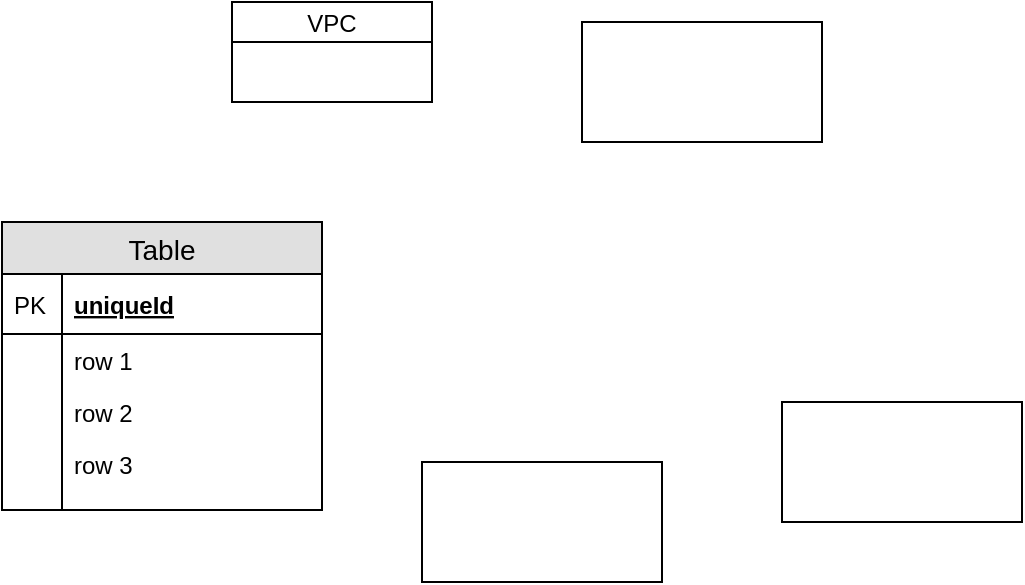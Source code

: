 <mxfile version="12.3.3" type="github" pages="1">
  <diagram id="0GIxRftq3a1_VGNd9XoN" name="Page-1">
    <mxGraphModel dx="1352" dy="781" grid="1" gridSize="10" guides="1" tooltips="1" connect="1" arrows="1" fold="1" page="1" pageScale="1" pageWidth="850" pageHeight="1100" math="0" shadow="0">
      <root>
        <mxCell id="0"/>
        <mxCell id="1" parent="0"/>
        <mxCell id="ar2VUTqAX1PLcfY-_BIA-6" value="" style="rounded=0;whiteSpace=wrap;html=1;" vertex="1" parent="1">
          <mxGeometry x="520" y="190" width="120" height="60" as="geometry"/>
        </mxCell>
        <mxCell id="ar2VUTqAX1PLcfY-_BIA-7" value="" style="rounded=0;whiteSpace=wrap;html=1;" vertex="1" parent="1">
          <mxGeometry x="620" y="380" width="120" height="60" as="geometry"/>
        </mxCell>
        <mxCell id="ar2VUTqAX1PLcfY-_BIA-8" value="" style="rounded=0;whiteSpace=wrap;html=1;" vertex="1" parent="1">
          <mxGeometry x="440" y="410" width="120" height="60" as="geometry"/>
        </mxCell>
        <mxCell id="ar2VUTqAX1PLcfY-_BIA-9" value="VPC" style="swimlane;fontStyle=0;childLayout=stackLayout;horizontal=1;startSize=20;fillColor=#ffffff;horizontalStack=0;resizeParent=1;resizeParentMax=0;resizeLast=0;collapsible=0;marginBottom=0;swimlaneFillColor=#ffffff;" vertex="1" parent="1">
          <mxGeometry x="345" y="180" width="100" height="50" as="geometry"/>
        </mxCell>
        <mxCell id="ar2VUTqAX1PLcfY-_BIA-10" value="Table" style="swimlane;fontStyle=0;childLayout=stackLayout;horizontal=1;startSize=26;fillColor=#e0e0e0;horizontalStack=0;resizeParent=1;resizeParentMax=0;resizeLast=0;collapsible=1;marginBottom=0;swimlaneFillColor=#ffffff;align=center;fontSize=14;" vertex="1" parent="1">
          <mxGeometry x="230" y="290" width="160" height="144" as="geometry"/>
        </mxCell>
        <mxCell id="ar2VUTqAX1PLcfY-_BIA-11" value="uniqueId" style="shape=partialRectangle;top=0;left=0;right=0;bottom=1;align=left;verticalAlign=middle;fillColor=none;spacingLeft=34;spacingRight=4;overflow=hidden;rotatable=0;points=[[0,0.5],[1,0.5]];portConstraint=eastwest;dropTarget=0;fontStyle=5;fontSize=12;" vertex="1" parent="ar2VUTqAX1PLcfY-_BIA-10">
          <mxGeometry y="26" width="160" height="30" as="geometry"/>
        </mxCell>
        <mxCell id="ar2VUTqAX1PLcfY-_BIA-12" value="PK" style="shape=partialRectangle;top=0;left=0;bottom=0;fillColor=none;align=left;verticalAlign=middle;spacingLeft=4;spacingRight=4;overflow=hidden;rotatable=0;points=[];portConstraint=eastwest;part=1;fontSize=12;" vertex="1" connectable="0" parent="ar2VUTqAX1PLcfY-_BIA-11">
          <mxGeometry width="30" height="30" as="geometry"/>
        </mxCell>
        <mxCell id="ar2VUTqAX1PLcfY-_BIA-13" value="row 1" style="shape=partialRectangle;top=0;left=0;right=0;bottom=0;align=left;verticalAlign=top;fillColor=none;spacingLeft=34;spacingRight=4;overflow=hidden;rotatable=0;points=[[0,0.5],[1,0.5]];portConstraint=eastwest;dropTarget=0;fontSize=12;" vertex="1" parent="ar2VUTqAX1PLcfY-_BIA-10">
          <mxGeometry y="56" width="160" height="26" as="geometry"/>
        </mxCell>
        <mxCell id="ar2VUTqAX1PLcfY-_BIA-14" value="" style="shape=partialRectangle;top=0;left=0;bottom=0;fillColor=none;align=left;verticalAlign=top;spacingLeft=4;spacingRight=4;overflow=hidden;rotatable=0;points=[];portConstraint=eastwest;part=1;fontSize=12;" vertex="1" connectable="0" parent="ar2VUTqAX1PLcfY-_BIA-13">
          <mxGeometry width="30" height="26" as="geometry"/>
        </mxCell>
        <mxCell id="ar2VUTqAX1PLcfY-_BIA-15" value="row 2" style="shape=partialRectangle;top=0;left=0;right=0;bottom=0;align=left;verticalAlign=top;fillColor=none;spacingLeft=34;spacingRight=4;overflow=hidden;rotatable=0;points=[[0,0.5],[1,0.5]];portConstraint=eastwest;dropTarget=0;fontSize=12;" vertex="1" parent="ar2VUTqAX1PLcfY-_BIA-10">
          <mxGeometry y="82" width="160" height="26" as="geometry"/>
        </mxCell>
        <mxCell id="ar2VUTqAX1PLcfY-_BIA-16" value="" style="shape=partialRectangle;top=0;left=0;bottom=0;fillColor=none;align=left;verticalAlign=top;spacingLeft=4;spacingRight=4;overflow=hidden;rotatable=0;points=[];portConstraint=eastwest;part=1;fontSize=12;" vertex="1" connectable="0" parent="ar2VUTqAX1PLcfY-_BIA-15">
          <mxGeometry width="30" height="26" as="geometry"/>
        </mxCell>
        <mxCell id="ar2VUTqAX1PLcfY-_BIA-17" value="row 3" style="shape=partialRectangle;top=0;left=0;right=0;bottom=0;align=left;verticalAlign=top;fillColor=none;spacingLeft=34;spacingRight=4;overflow=hidden;rotatable=0;points=[[0,0.5],[1,0.5]];portConstraint=eastwest;dropTarget=0;fontSize=12;" vertex="1" parent="ar2VUTqAX1PLcfY-_BIA-10">
          <mxGeometry y="108" width="160" height="26" as="geometry"/>
        </mxCell>
        <mxCell id="ar2VUTqAX1PLcfY-_BIA-18" value="" style="shape=partialRectangle;top=0;left=0;bottom=0;fillColor=none;align=left;verticalAlign=top;spacingLeft=4;spacingRight=4;overflow=hidden;rotatable=0;points=[];portConstraint=eastwest;part=1;fontSize=12;" vertex="1" connectable="0" parent="ar2VUTqAX1PLcfY-_BIA-17">
          <mxGeometry width="30" height="26" as="geometry"/>
        </mxCell>
        <mxCell id="ar2VUTqAX1PLcfY-_BIA-19" value="" style="shape=partialRectangle;top=0;left=0;right=0;bottom=0;align=left;verticalAlign=top;fillColor=none;spacingLeft=34;spacingRight=4;overflow=hidden;rotatable=0;points=[[0,0.5],[1,0.5]];portConstraint=eastwest;dropTarget=0;fontSize=12;" vertex="1" parent="ar2VUTqAX1PLcfY-_BIA-10">
          <mxGeometry y="134" width="160" height="10" as="geometry"/>
        </mxCell>
        <mxCell id="ar2VUTqAX1PLcfY-_BIA-20" value="" style="shape=partialRectangle;top=0;left=0;bottom=0;fillColor=none;align=left;verticalAlign=top;spacingLeft=4;spacingRight=4;overflow=hidden;rotatable=0;points=[];portConstraint=eastwest;part=1;fontSize=12;" vertex="1" connectable="0" parent="ar2VUTqAX1PLcfY-_BIA-19">
          <mxGeometry width="30" height="10" as="geometry"/>
        </mxCell>
      </root>
    </mxGraphModel>
  </diagram>
</mxfile>
